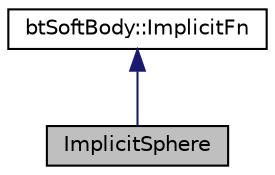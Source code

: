 digraph "ImplicitSphere"
{
  edge [fontname="Helvetica",fontsize="10",labelfontname="Helvetica",labelfontsize="10"];
  node [fontname="Helvetica",fontsize="10",shape=record];
  Node1 [label="ImplicitSphere",height=0.2,width=0.4,color="black", fillcolor="grey75", style="filled", fontcolor="black"];
  Node2 -> Node1 [dir="back",color="midnightblue",fontsize="10",style="solid",fontname="Helvetica"];
  Node2 [label="btSoftBody::ImplicitFn",height=0.2,width=0.4,color="black", fillcolor="white", style="filled",URL="$structbt_soft_body_1_1_implicit_fn.html"];
}
